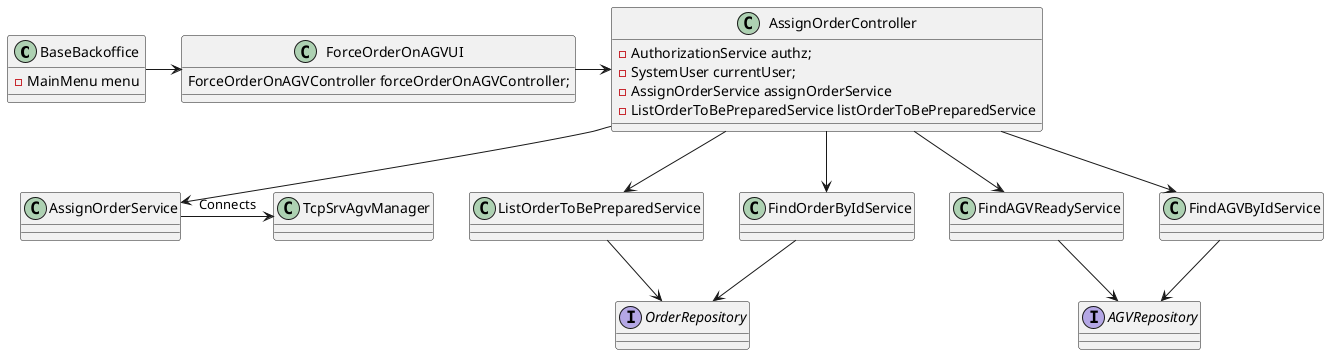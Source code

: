 @startuml

class BaseBackoffice{
    -MainMenu menu
}

class ForceOrderOnAGVUI{
    ForceOrderOnAGVController forceOrderOnAGVController;
}

class AssignOrderController{
    -AuthorizationService authz;
    -SystemUser currentUser;
    -AssignOrderService assignOrderService
    -ListOrderToBePreparedService listOrderToBePreparedService
}

class ListOrderToBePreparedService{
}

class FindOrderByIdService{
}

class AssignOrderService{
}

interface AGVRepository{
}

interface OrderRepository{
}

class TcpSrvAgvManager{
}

BaseBackoffice -> ForceOrderOnAGVUI

ForceOrderOnAGVUI -> AssignOrderController

AssignOrderController -down-> ListOrderToBePreparedService
AssignOrderController -down-> FindOrderByIdService
AssignOrderController -down-> FindAGVReadyService
AssignOrderController -down-> FindAGVByIdService
AssignOrderController -down-> AssignOrderService

AssignOrderService -right-> TcpSrvAgvManager : Connects

ListOrderToBePreparedService -down-> OrderRepository
FindOrderByIdService -down-> OrderRepository
FindAGVReadyService -down-> AGVRepository
FindAGVByIdService -down-> AGVRepository

@enduml